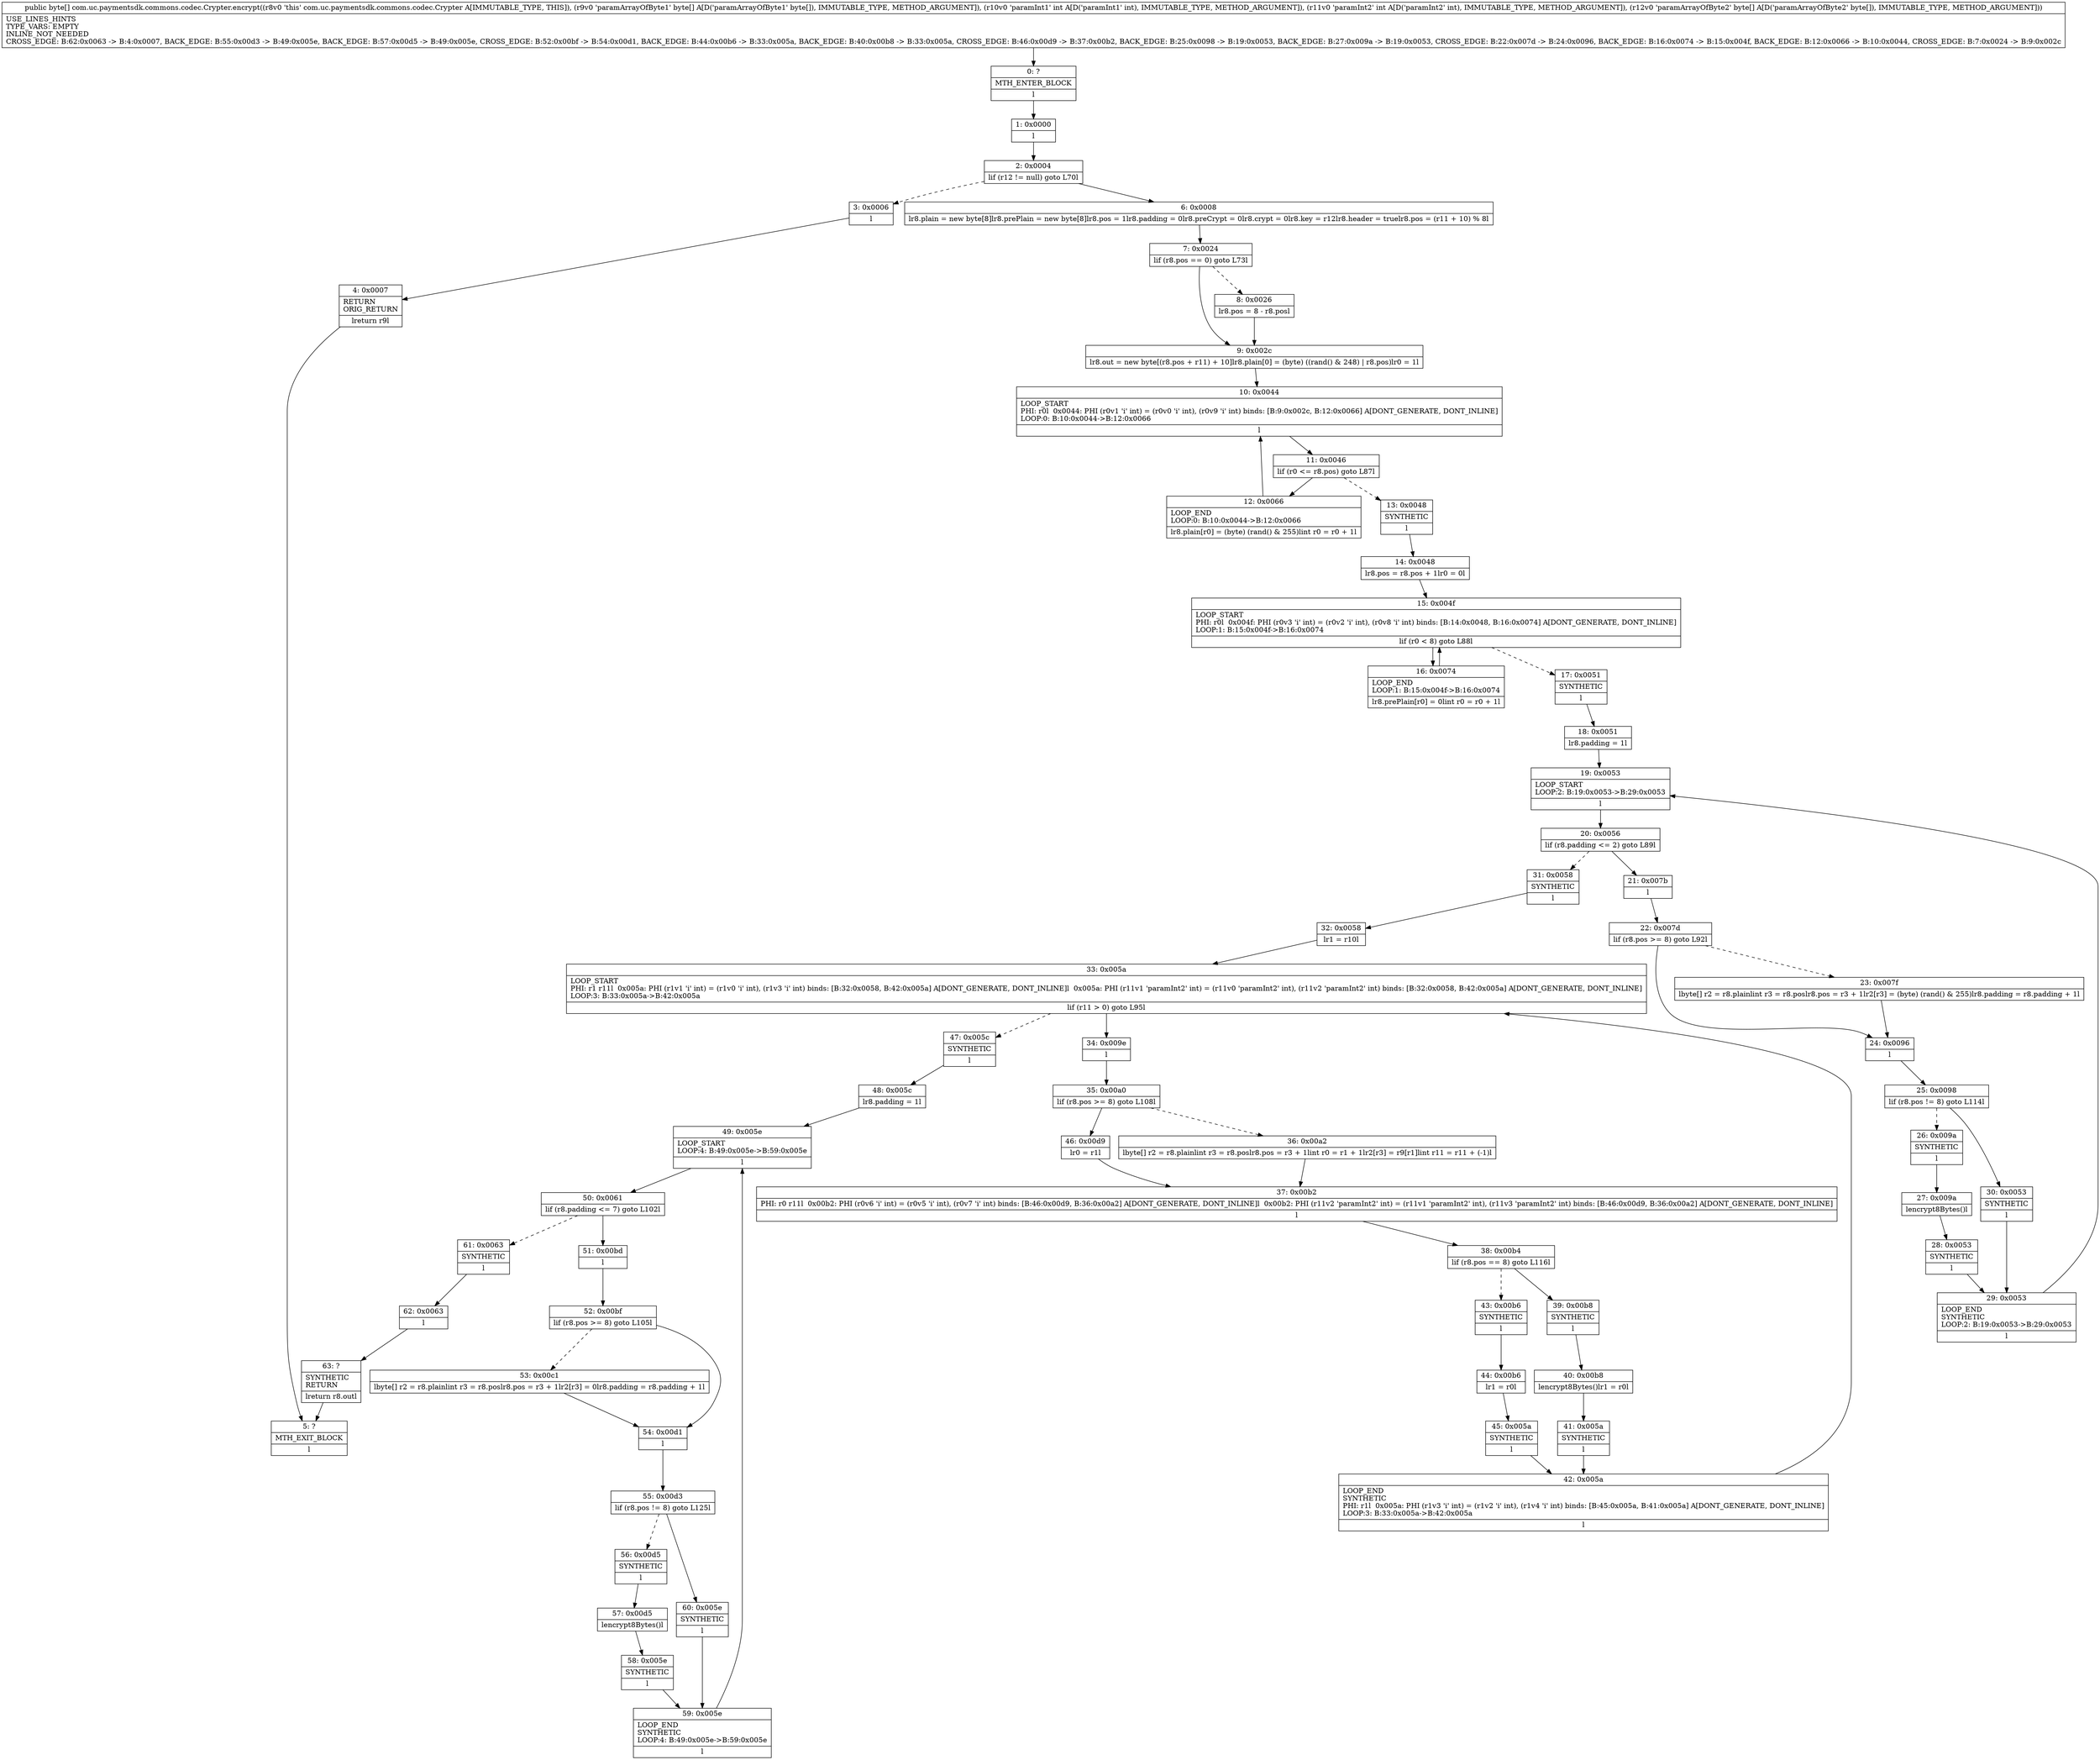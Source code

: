 digraph "CFG forcom.uc.paymentsdk.commons.codec.Crypter.encrypt([BII[B)[B" {
Node_0 [shape=record,label="{0\:\ ?|MTH_ENTER_BLOCK\l|l}"];
Node_1 [shape=record,label="{1\:\ 0x0000|l}"];
Node_2 [shape=record,label="{2\:\ 0x0004|lif (r12 != null) goto L70l}"];
Node_3 [shape=record,label="{3\:\ 0x0006|l}"];
Node_4 [shape=record,label="{4\:\ 0x0007|RETURN\lORIG_RETURN\l|lreturn r9l}"];
Node_5 [shape=record,label="{5\:\ ?|MTH_EXIT_BLOCK\l|l}"];
Node_6 [shape=record,label="{6\:\ 0x0008|lr8.plain = new byte[8]lr8.prePlain = new byte[8]lr8.pos = 1lr8.padding = 0lr8.preCrypt = 0lr8.crypt = 0lr8.key = r12lr8.header = truelr8.pos = (r11 + 10) % 8l}"];
Node_7 [shape=record,label="{7\:\ 0x0024|lif (r8.pos == 0) goto L73l}"];
Node_8 [shape=record,label="{8\:\ 0x0026|lr8.pos = 8 \- r8.posl}"];
Node_9 [shape=record,label="{9\:\ 0x002c|lr8.out = new byte[(r8.pos + r11) + 10]lr8.plain[0] = (byte) ((rand() & 248) \| r8.pos)lr0 = 1l}"];
Node_10 [shape=record,label="{10\:\ 0x0044|LOOP_START\lPHI: r0l  0x0044: PHI (r0v1 'i' int) = (r0v0 'i' int), (r0v9 'i' int) binds: [B:9:0x002c, B:12:0x0066] A[DONT_GENERATE, DONT_INLINE]\lLOOP:0: B:10:0x0044\-\>B:12:0x0066\l|l}"];
Node_11 [shape=record,label="{11\:\ 0x0046|lif (r0 \<= r8.pos) goto L87l}"];
Node_12 [shape=record,label="{12\:\ 0x0066|LOOP_END\lLOOP:0: B:10:0x0044\-\>B:12:0x0066\l|lr8.plain[r0] = (byte) (rand() & 255)lint r0 = r0 + 1l}"];
Node_13 [shape=record,label="{13\:\ 0x0048|SYNTHETIC\l|l}"];
Node_14 [shape=record,label="{14\:\ 0x0048|lr8.pos = r8.pos + 1lr0 = 0l}"];
Node_15 [shape=record,label="{15\:\ 0x004f|LOOP_START\lPHI: r0l  0x004f: PHI (r0v3 'i' int) = (r0v2 'i' int), (r0v8 'i' int) binds: [B:14:0x0048, B:16:0x0074] A[DONT_GENERATE, DONT_INLINE]\lLOOP:1: B:15:0x004f\-\>B:16:0x0074\l|lif (r0 \< 8) goto L88l}"];
Node_16 [shape=record,label="{16\:\ 0x0074|LOOP_END\lLOOP:1: B:15:0x004f\-\>B:16:0x0074\l|lr8.prePlain[r0] = 0lint r0 = r0 + 1l}"];
Node_17 [shape=record,label="{17\:\ 0x0051|SYNTHETIC\l|l}"];
Node_18 [shape=record,label="{18\:\ 0x0051|lr8.padding = 1l}"];
Node_19 [shape=record,label="{19\:\ 0x0053|LOOP_START\lLOOP:2: B:19:0x0053\-\>B:29:0x0053\l|l}"];
Node_20 [shape=record,label="{20\:\ 0x0056|lif (r8.padding \<= 2) goto L89l}"];
Node_21 [shape=record,label="{21\:\ 0x007b|l}"];
Node_22 [shape=record,label="{22\:\ 0x007d|lif (r8.pos \>= 8) goto L92l}"];
Node_23 [shape=record,label="{23\:\ 0x007f|lbyte[] r2 = r8.plainlint r3 = r8.poslr8.pos = r3 + 1lr2[r3] = (byte) (rand() & 255)lr8.padding = r8.padding + 1l}"];
Node_24 [shape=record,label="{24\:\ 0x0096|l}"];
Node_25 [shape=record,label="{25\:\ 0x0098|lif (r8.pos != 8) goto L114l}"];
Node_26 [shape=record,label="{26\:\ 0x009a|SYNTHETIC\l|l}"];
Node_27 [shape=record,label="{27\:\ 0x009a|lencrypt8Bytes()l}"];
Node_28 [shape=record,label="{28\:\ 0x0053|SYNTHETIC\l|l}"];
Node_29 [shape=record,label="{29\:\ 0x0053|LOOP_END\lSYNTHETIC\lLOOP:2: B:19:0x0053\-\>B:29:0x0053\l|l}"];
Node_30 [shape=record,label="{30\:\ 0x0053|SYNTHETIC\l|l}"];
Node_31 [shape=record,label="{31\:\ 0x0058|SYNTHETIC\l|l}"];
Node_32 [shape=record,label="{32\:\ 0x0058|lr1 = r10l}"];
Node_33 [shape=record,label="{33\:\ 0x005a|LOOP_START\lPHI: r1 r11l  0x005a: PHI (r1v1 'i' int) = (r1v0 'i' int), (r1v3 'i' int) binds: [B:32:0x0058, B:42:0x005a] A[DONT_GENERATE, DONT_INLINE]l  0x005a: PHI (r11v1 'paramInt2' int) = (r11v0 'paramInt2' int), (r11v2 'paramInt2' int) binds: [B:32:0x0058, B:42:0x005a] A[DONT_GENERATE, DONT_INLINE]\lLOOP:3: B:33:0x005a\-\>B:42:0x005a\l|lif (r11 \> 0) goto L95l}"];
Node_34 [shape=record,label="{34\:\ 0x009e|l}"];
Node_35 [shape=record,label="{35\:\ 0x00a0|lif (r8.pos \>= 8) goto L108l}"];
Node_36 [shape=record,label="{36\:\ 0x00a2|lbyte[] r2 = r8.plainlint r3 = r8.poslr8.pos = r3 + 1lint r0 = r1 + 1lr2[r3] = r9[r1]lint r11 = r11 + (\-1)l}"];
Node_37 [shape=record,label="{37\:\ 0x00b2|PHI: r0 r11l  0x00b2: PHI (r0v6 'i' int) = (r0v5 'i' int), (r0v7 'i' int) binds: [B:46:0x00d9, B:36:0x00a2] A[DONT_GENERATE, DONT_INLINE]l  0x00b2: PHI (r11v2 'paramInt2' int) = (r11v1 'paramInt2' int), (r11v3 'paramInt2' int) binds: [B:46:0x00d9, B:36:0x00a2] A[DONT_GENERATE, DONT_INLINE]\l|l}"];
Node_38 [shape=record,label="{38\:\ 0x00b4|lif (r8.pos == 8) goto L116l}"];
Node_39 [shape=record,label="{39\:\ 0x00b8|SYNTHETIC\l|l}"];
Node_40 [shape=record,label="{40\:\ 0x00b8|lencrypt8Bytes()lr1 = r0l}"];
Node_41 [shape=record,label="{41\:\ 0x005a|SYNTHETIC\l|l}"];
Node_42 [shape=record,label="{42\:\ 0x005a|LOOP_END\lSYNTHETIC\lPHI: r1l  0x005a: PHI (r1v3 'i' int) = (r1v2 'i' int), (r1v4 'i' int) binds: [B:45:0x005a, B:41:0x005a] A[DONT_GENERATE, DONT_INLINE]\lLOOP:3: B:33:0x005a\-\>B:42:0x005a\l|l}"];
Node_43 [shape=record,label="{43\:\ 0x00b6|SYNTHETIC\l|l}"];
Node_44 [shape=record,label="{44\:\ 0x00b6|lr1 = r0l}"];
Node_45 [shape=record,label="{45\:\ 0x005a|SYNTHETIC\l|l}"];
Node_46 [shape=record,label="{46\:\ 0x00d9|lr0 = r1l}"];
Node_47 [shape=record,label="{47\:\ 0x005c|SYNTHETIC\l|l}"];
Node_48 [shape=record,label="{48\:\ 0x005c|lr8.padding = 1l}"];
Node_49 [shape=record,label="{49\:\ 0x005e|LOOP_START\lLOOP:4: B:49:0x005e\-\>B:59:0x005e\l|l}"];
Node_50 [shape=record,label="{50\:\ 0x0061|lif (r8.padding \<= 7) goto L102l}"];
Node_51 [shape=record,label="{51\:\ 0x00bd|l}"];
Node_52 [shape=record,label="{52\:\ 0x00bf|lif (r8.pos \>= 8) goto L105l}"];
Node_53 [shape=record,label="{53\:\ 0x00c1|lbyte[] r2 = r8.plainlint r3 = r8.poslr8.pos = r3 + 1lr2[r3] = 0lr8.padding = r8.padding + 1l}"];
Node_54 [shape=record,label="{54\:\ 0x00d1|l}"];
Node_55 [shape=record,label="{55\:\ 0x00d3|lif (r8.pos != 8) goto L125l}"];
Node_56 [shape=record,label="{56\:\ 0x00d5|SYNTHETIC\l|l}"];
Node_57 [shape=record,label="{57\:\ 0x00d5|lencrypt8Bytes()l}"];
Node_58 [shape=record,label="{58\:\ 0x005e|SYNTHETIC\l|l}"];
Node_59 [shape=record,label="{59\:\ 0x005e|LOOP_END\lSYNTHETIC\lLOOP:4: B:49:0x005e\-\>B:59:0x005e\l|l}"];
Node_60 [shape=record,label="{60\:\ 0x005e|SYNTHETIC\l|l}"];
Node_61 [shape=record,label="{61\:\ 0x0063|SYNTHETIC\l|l}"];
Node_62 [shape=record,label="{62\:\ 0x0063|l}"];
Node_63 [shape=record,label="{63\:\ ?|SYNTHETIC\lRETURN\l|lreturn r8.outl}"];
MethodNode[shape=record,label="{public byte[] com.uc.paymentsdk.commons.codec.Crypter.encrypt((r8v0 'this' com.uc.paymentsdk.commons.codec.Crypter A[IMMUTABLE_TYPE, THIS]), (r9v0 'paramArrayOfByte1' byte[] A[D('paramArrayOfByte1' byte[]), IMMUTABLE_TYPE, METHOD_ARGUMENT]), (r10v0 'paramInt1' int A[D('paramInt1' int), IMMUTABLE_TYPE, METHOD_ARGUMENT]), (r11v0 'paramInt2' int A[D('paramInt2' int), IMMUTABLE_TYPE, METHOD_ARGUMENT]), (r12v0 'paramArrayOfByte2' byte[] A[D('paramArrayOfByte2' byte[]), IMMUTABLE_TYPE, METHOD_ARGUMENT]))  | USE_LINES_HINTS\lTYPE_VARS: EMPTY\lINLINE_NOT_NEEDED\lCROSS_EDGE: B:62:0x0063 \-\> B:4:0x0007, BACK_EDGE: B:55:0x00d3 \-\> B:49:0x005e, BACK_EDGE: B:57:0x00d5 \-\> B:49:0x005e, CROSS_EDGE: B:52:0x00bf \-\> B:54:0x00d1, BACK_EDGE: B:44:0x00b6 \-\> B:33:0x005a, BACK_EDGE: B:40:0x00b8 \-\> B:33:0x005a, CROSS_EDGE: B:46:0x00d9 \-\> B:37:0x00b2, BACK_EDGE: B:25:0x0098 \-\> B:19:0x0053, BACK_EDGE: B:27:0x009a \-\> B:19:0x0053, CROSS_EDGE: B:22:0x007d \-\> B:24:0x0096, BACK_EDGE: B:16:0x0074 \-\> B:15:0x004f, BACK_EDGE: B:12:0x0066 \-\> B:10:0x0044, CROSS_EDGE: B:7:0x0024 \-\> B:9:0x002c\l}"];
MethodNode -> Node_0;
Node_0 -> Node_1;
Node_1 -> Node_2;
Node_2 -> Node_3[style=dashed];
Node_2 -> Node_6;
Node_3 -> Node_4;
Node_4 -> Node_5;
Node_6 -> Node_7;
Node_7 -> Node_8[style=dashed];
Node_7 -> Node_9;
Node_8 -> Node_9;
Node_9 -> Node_10;
Node_10 -> Node_11;
Node_11 -> Node_12;
Node_11 -> Node_13[style=dashed];
Node_12 -> Node_10;
Node_13 -> Node_14;
Node_14 -> Node_15;
Node_15 -> Node_16;
Node_15 -> Node_17[style=dashed];
Node_16 -> Node_15;
Node_17 -> Node_18;
Node_18 -> Node_19;
Node_19 -> Node_20;
Node_20 -> Node_21;
Node_20 -> Node_31[style=dashed];
Node_21 -> Node_22;
Node_22 -> Node_23[style=dashed];
Node_22 -> Node_24;
Node_23 -> Node_24;
Node_24 -> Node_25;
Node_25 -> Node_26[style=dashed];
Node_25 -> Node_30;
Node_26 -> Node_27;
Node_27 -> Node_28;
Node_28 -> Node_29;
Node_29 -> Node_19;
Node_30 -> Node_29;
Node_31 -> Node_32;
Node_32 -> Node_33;
Node_33 -> Node_34;
Node_33 -> Node_47[style=dashed];
Node_34 -> Node_35;
Node_35 -> Node_36[style=dashed];
Node_35 -> Node_46;
Node_36 -> Node_37;
Node_37 -> Node_38;
Node_38 -> Node_39;
Node_38 -> Node_43[style=dashed];
Node_39 -> Node_40;
Node_40 -> Node_41;
Node_41 -> Node_42;
Node_42 -> Node_33;
Node_43 -> Node_44;
Node_44 -> Node_45;
Node_45 -> Node_42;
Node_46 -> Node_37;
Node_47 -> Node_48;
Node_48 -> Node_49;
Node_49 -> Node_50;
Node_50 -> Node_51;
Node_50 -> Node_61[style=dashed];
Node_51 -> Node_52;
Node_52 -> Node_53[style=dashed];
Node_52 -> Node_54;
Node_53 -> Node_54;
Node_54 -> Node_55;
Node_55 -> Node_56[style=dashed];
Node_55 -> Node_60;
Node_56 -> Node_57;
Node_57 -> Node_58;
Node_58 -> Node_59;
Node_59 -> Node_49;
Node_60 -> Node_59;
Node_61 -> Node_62;
Node_62 -> Node_63;
Node_63 -> Node_5;
}


